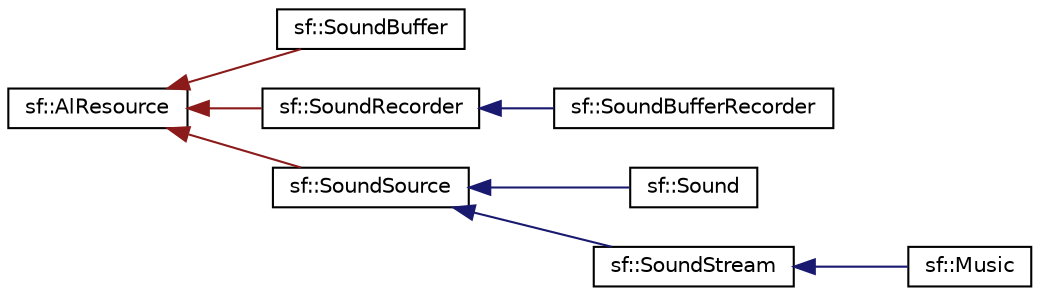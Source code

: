 digraph "Graphical Class Hierarchy"
{
  edge [fontname="Helvetica",fontsize="10",labelfontname="Helvetica",labelfontsize="10"];
  node [fontname="Helvetica",fontsize="10",shape=record];
  rankdir="LR";
  Node0 [label="sf::AlResource",height=0.2,width=0.4,color="black", fillcolor="white", style="filled",URL="$classsf_1_1_al_resource.html",tooltip="Base class for classes that require an OpenAL context. "];
  Node0 -> Node1 [dir="back",color="firebrick4",fontsize="10",style="solid",fontname="Helvetica"];
  Node1 [label="sf::SoundBuffer",height=0.2,width=0.4,color="black", fillcolor="white", style="filled",URL="$classsf_1_1_sound_buffer.html",tooltip="Storage for audio samples defining a sound. "];
  Node0 -> Node2 [dir="back",color="firebrick4",fontsize="10",style="solid",fontname="Helvetica"];
  Node2 [label="sf::SoundRecorder",height=0.2,width=0.4,color="black", fillcolor="white", style="filled",URL="$classsf_1_1_sound_recorder.html",tooltip="Abstract base class for capturing sound data. "];
  Node2 -> Node3 [dir="back",color="midnightblue",fontsize="10",style="solid",fontname="Helvetica"];
  Node3 [label="sf::SoundBufferRecorder",height=0.2,width=0.4,color="black", fillcolor="white", style="filled",URL="$classsf_1_1_sound_buffer_recorder.html",tooltip="Specialized SoundRecorder which stores the captured audio data into a sound buffer. "];
  Node0 -> Node4 [dir="back",color="firebrick4",fontsize="10",style="solid",fontname="Helvetica"];
  Node4 [label="sf::SoundSource",height=0.2,width=0.4,color="black", fillcolor="white", style="filled",URL="$classsf_1_1_sound_source.html",tooltip="Base class defining a sound&#39;s properties. "];
  Node4 -> Node5 [dir="back",color="midnightblue",fontsize="10",style="solid",fontname="Helvetica"];
  Node5 [label="sf::Sound",height=0.2,width=0.4,color="black", fillcolor="white", style="filled",URL="$classsf_1_1_sound.html",tooltip="Regular sound that can be played in the audio environment. "];
  Node4 -> Node6 [dir="back",color="midnightblue",fontsize="10",style="solid",fontname="Helvetica"];
  Node6 [label="sf::SoundStream",height=0.2,width=0.4,color="black", fillcolor="white", style="filled",URL="$classsf_1_1_sound_stream.html",tooltip="Abstract base class for streamed audio sources. "];
  Node6 -> Node7 [dir="back",color="midnightblue",fontsize="10",style="solid",fontname="Helvetica"];
  Node7 [label="sf::Music",height=0.2,width=0.4,color="black", fillcolor="white", style="filled",URL="$classsf_1_1_music.html",tooltip="Streamed music played from an audio file. "];
}
